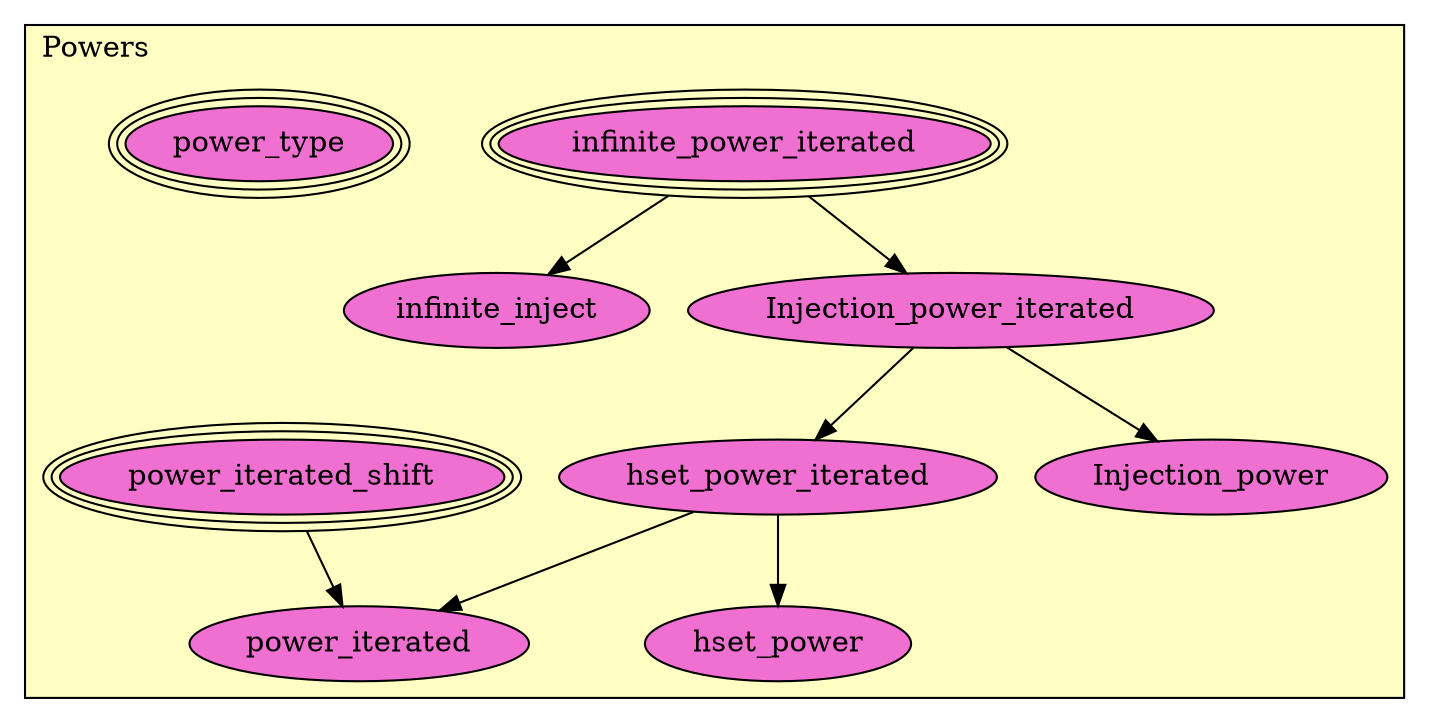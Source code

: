 digraph HoTT_Sets_Powers {
  graph [ratio=0.5]
  node [style=filled]
Powers_infinite_power_iterated [label="infinite_power_iterated", URL=<Powers.html#infinite_power_iterated>, peripheries=3, fillcolor="#F070D1"] ;
Powers_infinite_inject [label="infinite_inject", URL=<Powers.html#infinite_inject>, fillcolor="#F070D1"] ;
Powers_Injection_power_iterated [label="Injection_power_iterated", URL=<Powers.html#Injection_power_iterated>, fillcolor="#F070D1"] ;
Powers_hset_power_iterated [label="hset_power_iterated", URL=<Powers.html#hset_power_iterated>, fillcolor="#F070D1"] ;
Powers_hset_power [label="hset_power", URL=<Powers.html#hset_power>, fillcolor="#F070D1"] ;
Powers_power_iterated_shift [label="power_iterated_shift", URL=<Powers.html#power_iterated_shift>, peripheries=3, fillcolor="#F070D1"] ;
Powers_power_iterated [label="power_iterated", URL=<Powers.html#power_iterated>, fillcolor="#F070D1"] ;
Powers_Injection_power [label="Injection_power", URL=<Powers.html#Injection_power>, fillcolor="#F070D1"] ;
Powers_power_type [label="power_type", URL=<Powers.html#power_type>, peripheries=3, fillcolor="#F070D1"] ;
  Powers_infinite_power_iterated -> Powers_infinite_inject [] ;
  Powers_infinite_power_iterated -> Powers_Injection_power_iterated [] ;
  Powers_Injection_power_iterated -> Powers_hset_power_iterated [] ;
  Powers_Injection_power_iterated -> Powers_Injection_power [] ;
  Powers_hset_power_iterated -> Powers_hset_power [] ;
  Powers_hset_power_iterated -> Powers_power_iterated [] ;
  Powers_power_iterated_shift -> Powers_power_iterated [] ;
subgraph cluster_Powers { label="Powers"; fillcolor="#FFFFC3"; labeljust=l; style=filled 
Powers_power_type; Powers_Injection_power; Powers_power_iterated; Powers_power_iterated_shift; Powers_hset_power; Powers_hset_power_iterated; Powers_Injection_power_iterated; Powers_infinite_inject; Powers_infinite_power_iterated; };
} /* END */
